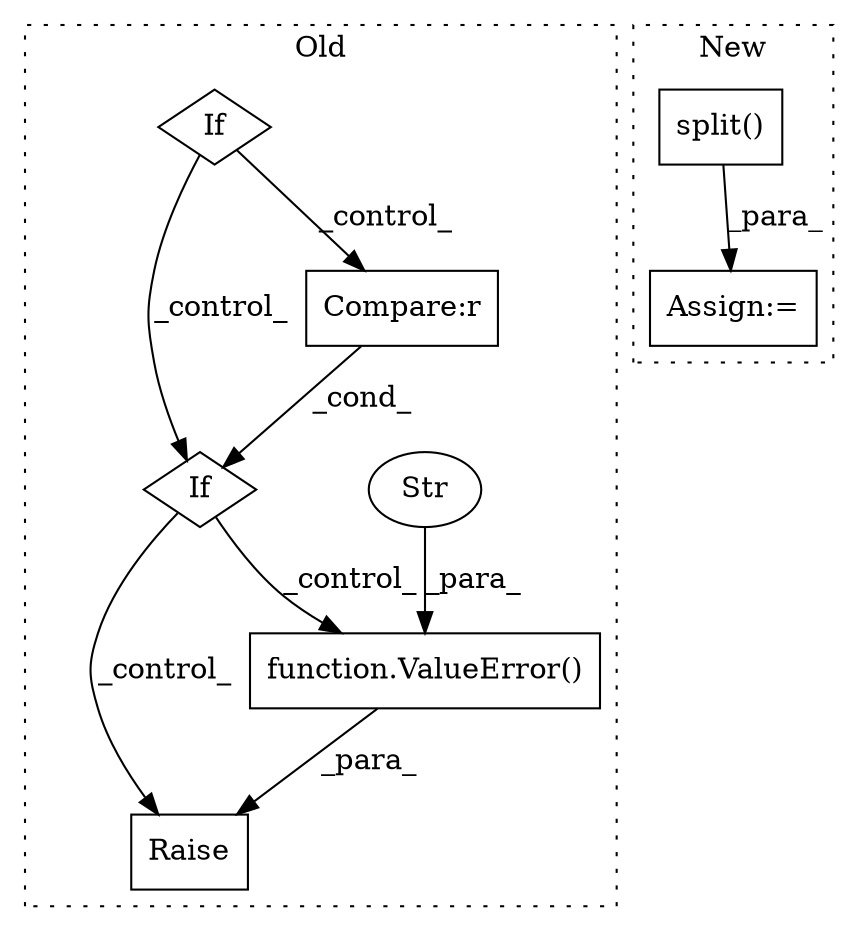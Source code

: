 digraph G {
subgraph cluster0 {
1 [label="Raise" a="91" s="2459" l="6" shape="box"];
4 [label="function.ValueError()" a="75" s="2465,2512" l="11,1" shape="box"];
5 [label="Str" a="66" s="2476" l="36" shape="ellipse"];
6 [label="If" a="96" s="2156" l="3" shape="diamond"];
7 [label="Compare:r" a="40" s="2159" l="27" shape="box"];
8 [label="If" a="96" s="2041" l="3" shape="diamond"];
label = "Old";
style="dotted";
}
subgraph cluster1 {
2 [label="split()" a="75" s="5550" l="12" shape="box"];
3 [label="Assign:=" a="68" s="5541" l="3" shape="box"];
label = "New";
style="dotted";
}
2 -> 3 [label="_para_"];
4 -> 1 [label="_para_"];
5 -> 4 [label="_para_"];
6 -> 4 [label="_control_"];
6 -> 1 [label="_control_"];
7 -> 6 [label="_cond_"];
8 -> 6 [label="_control_"];
8 -> 7 [label="_control_"];
}